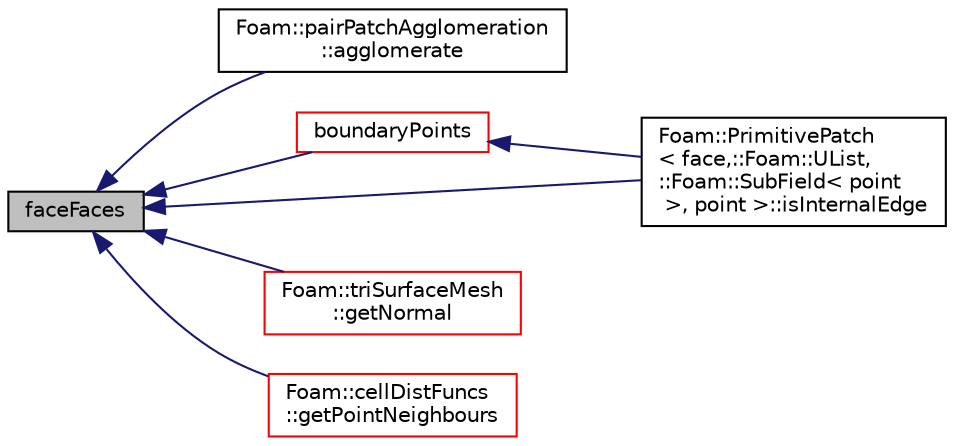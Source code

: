 digraph "faceFaces"
{
  bgcolor="transparent";
  edge [fontname="Helvetica",fontsize="10",labelfontname="Helvetica",labelfontsize="10"];
  node [fontname="Helvetica",fontsize="10",shape=record];
  rankdir="LR";
  Node1 [label="faceFaces",height=0.2,width=0.4,color="black", fillcolor="grey75", style="filled", fontcolor="black"];
  Node1 -> Node2 [dir="back",color="midnightblue",fontsize="10",style="solid",fontname="Helvetica"];
  Node2 [label="Foam::pairPatchAgglomeration\l::agglomerate",height=0.2,width=0.4,color="black",URL="$a01808.html#a8a7e2d0d92c331c4f8b11e23e849f739",tooltip="Agglomerate patch. "];
  Node1 -> Node3 [dir="back",color="midnightblue",fontsize="10",style="solid",fontname="Helvetica"];
  Node3 [label="boundaryPoints",height=0.2,width=0.4,color="red",URL="$a02021.html#a4f3f0946737ca194c1976468d653dc21",tooltip="Return list of boundary points,. "];
  Node3 -> Node4 [dir="back",color="midnightblue",fontsize="10",style="solid",fontname="Helvetica"];
  Node4 [label="Foam::PrimitivePatch\l\< face,::Foam::UList,\l::Foam::SubField\< point\l \>, point \>::isInternalEdge",height=0.2,width=0.4,color="black",URL="$a02021.html#a1ee468354f61c027ba0e3aa4a11cd097",tooltip="Is internal edge? "];
  Node1 -> Node5 [dir="back",color="midnightblue",fontsize="10",style="solid",fontname="Helvetica"];
  Node5 [label="Foam::triSurfaceMesh\l::getNormal",height=0.2,width=0.4,color="red",URL="$a02778.html#a502647d85c5dad76c637a7380d92a63d",tooltip="From a set of points and indices get the normal. "];
  Node1 -> Node6 [dir="back",color="midnightblue",fontsize="10",style="solid",fontname="Helvetica"];
  Node6 [label="Foam::cellDistFuncs\l::getPointNeighbours",height=0.2,width=0.4,color="red",URL="$a00206.html#a34c407a47f7549bfcb0cbe49f85f55d2",tooltip="Get faces sharing point with face on patch. "];
  Node1 -> Node4 [dir="back",color="midnightblue",fontsize="10",style="solid",fontname="Helvetica"];
}
